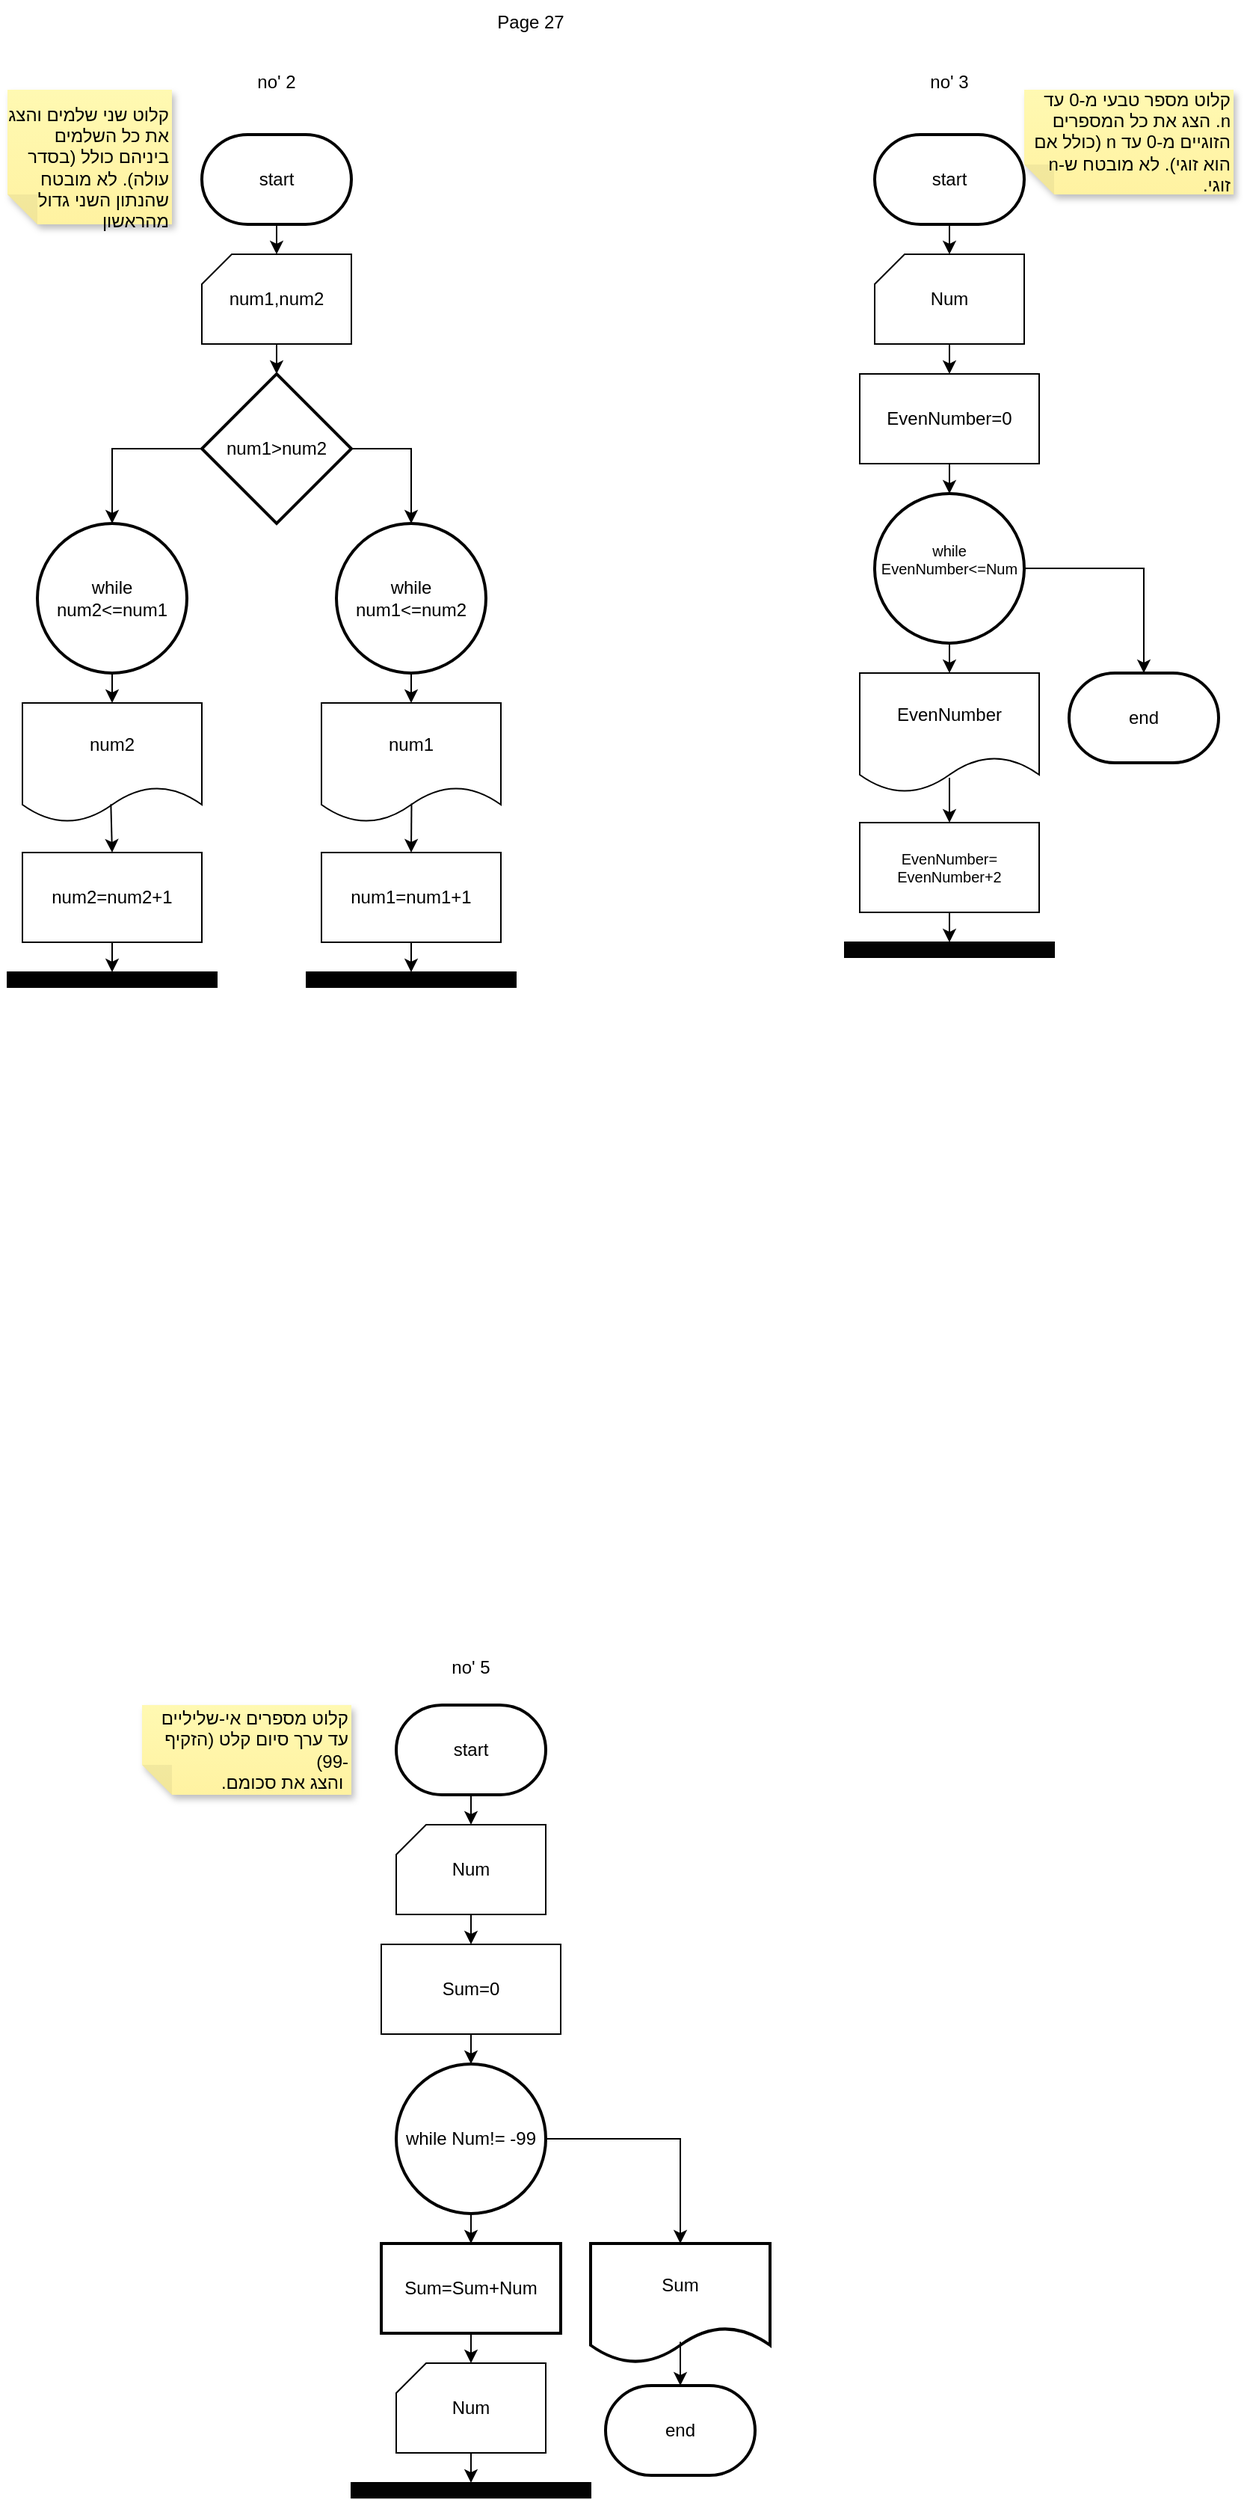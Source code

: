 <mxfile version="23.1.5" type="device">
  <diagram name="‫עמוד-1‬" id="5AKvG-G0FvDBmYu8xz_p">
    <mxGraphModel dx="631" dy="436" grid="1" gridSize="10" guides="1" tooltips="1" connect="1" arrows="1" fold="1" page="1" pageScale="1" pageWidth="850" pageHeight="1100" math="0" shadow="0">
      <root>
        <mxCell id="0" />
        <mxCell id="1" parent="0" />
        <mxCell id="Uhqnp6pyCTakScg4Vnwg-1" value="Page 27" style="text;html=1;align=center;verticalAlign=middle;whiteSpace=wrap;rounded=0;" parent="1" vertex="1">
          <mxGeometry x="330" y="20" width="60" height="30" as="geometry" />
        </mxCell>
        <mxCell id="Uhqnp6pyCTakScg4Vnwg-2" value="start" style="strokeWidth=2;html=1;shape=mxgraph.flowchart.terminator;whiteSpace=wrap;" parent="1" vertex="1">
          <mxGeometry x="140" y="110" width="100" height="60" as="geometry" />
        </mxCell>
        <mxCell id="Uhqnp6pyCTakScg4Vnwg-3" value="no&#39; 2" style="text;html=1;align=center;verticalAlign=middle;whiteSpace=wrap;rounded=0;" parent="1" vertex="1">
          <mxGeometry x="160" y="60" width="60" height="30" as="geometry" />
        </mxCell>
        <mxCell id="Uhqnp6pyCTakScg4Vnwg-6" value="&lt;br&gt;קלוט שני שלמים והצג את כל השלמים ביניהם כולל (בסדר עולה). לא מובטח שהנתון השני גדול מהראשון" style="shape=note;whiteSpace=wrap;html=1;backgroundOutline=1;fontColor=#000000;darkOpacity=0.05;fillColor=#FFF9B2;strokeColor=none;fillStyle=solid;direction=west;gradientDirection=north;gradientColor=#FFF2A1;shadow=1;size=20;pointerEvents=1;align=right;" parent="1" vertex="1">
          <mxGeometry x="10" y="80" width="110" height="90" as="geometry" />
        </mxCell>
        <mxCell id="Uhqnp6pyCTakScg4Vnwg-20" value="" style="rounded=0;whiteSpace=wrap;html=1;fontColor=default;labelBackgroundColor=default;fillColor=#000000;" parent="1" vertex="1">
          <mxGeometry x="10" y="670" width="140" height="10" as="geometry" />
        </mxCell>
        <mxCell id="Uhqnp6pyCTakScg4Vnwg-28" value="" style="rounded=0;whiteSpace=wrap;html=1;fontColor=default;labelBackgroundColor=default;fillColor=#000000;" parent="1" vertex="1">
          <mxGeometry x="210" y="670" width="140" height="10" as="geometry" />
        </mxCell>
        <mxCell id="Uhqnp6pyCTakScg4Vnwg-59" value="" style="verticalLabelPosition=bottom;verticalAlign=top;html=1;shape=card;whiteSpace=wrap;size=20;arcSize=12;" parent="1" vertex="1">
          <mxGeometry x="590" y="190" width="100" height="60" as="geometry" />
        </mxCell>
        <mxCell id="Uhqnp6pyCTakScg4Vnwg-65" value="" style="edgeStyle=orthogonalEdgeStyle;rounded=0;orthogonalLoop=1;jettySize=auto;html=1;" parent="1" source="Uhqnp6pyCTakScg4Vnwg-61" target="Uhqnp6pyCTakScg4Vnwg-7" edge="1">
          <mxGeometry relative="1" as="geometry" />
        </mxCell>
        <mxCell id="Uhqnp6pyCTakScg4Vnwg-61" value="" style="verticalLabelPosition=bottom;verticalAlign=top;html=1;shape=card;whiteSpace=wrap;size=20;arcSize=12;" parent="1" vertex="1">
          <mxGeometry x="140" y="190" width="100" height="60" as="geometry" />
        </mxCell>
        <mxCell id="Uhqnp6pyCTakScg4Vnwg-62" value="num1,num2" style="text;html=1;align=center;verticalAlign=middle;whiteSpace=wrap;rounded=0;" parent="1" vertex="1">
          <mxGeometry x="160" y="205" width="60" height="30" as="geometry" />
        </mxCell>
        <mxCell id="Uhqnp6pyCTakScg4Vnwg-63" value="" style="endArrow=classic;html=1;rounded=0;exitX=0.5;exitY=1;exitDx=0;exitDy=0;exitPerimeter=0;entryX=0.5;entryY=0;entryDx=0;entryDy=0;entryPerimeter=0;" parent="1" source="Uhqnp6pyCTakScg4Vnwg-2" target="Uhqnp6pyCTakScg4Vnwg-61" edge="1">
          <mxGeometry width="50" height="50" relative="1" as="geometry">
            <mxPoint x="290" y="340" as="sourcePoint" />
            <mxPoint x="340" y="290" as="targetPoint" />
          </mxGeometry>
        </mxCell>
        <mxCell id="Uhqnp6pyCTakScg4Vnwg-7" value="num1&amp;gt;num2" style="strokeWidth=2;html=1;shape=mxgraph.flowchart.decision;whiteSpace=wrap;" parent="1" vertex="1">
          <mxGeometry x="140" y="270" width="100" height="100" as="geometry" />
        </mxCell>
        <mxCell id="Uhqnp6pyCTakScg4Vnwg-9" value="while num2&amp;lt;=num1" style="strokeWidth=2;html=1;shape=mxgraph.flowchart.start_2;whiteSpace=wrap;" parent="1" vertex="1">
          <mxGeometry x="30" y="370" width="100" height="100" as="geometry" />
        </mxCell>
        <mxCell id="Uhqnp6pyCTakScg4Vnwg-10" value="num2" style="shape=document;whiteSpace=wrap;html=1;boundedLbl=1;" parent="1" vertex="1">
          <mxGeometry x="20" y="490" width="120" height="80" as="geometry" />
        </mxCell>
        <mxCell id="Uhqnp6pyCTakScg4Vnwg-11" value="num2=num2+1" style="rounded=0;whiteSpace=wrap;html=1;" parent="1" vertex="1">
          <mxGeometry x="20" y="590" width="120" height="60" as="geometry" />
        </mxCell>
        <mxCell id="Uhqnp6pyCTakScg4Vnwg-14" value="while num1&amp;lt;=num2" style="strokeWidth=2;html=1;shape=mxgraph.flowchart.start_2;whiteSpace=wrap;" parent="1" vertex="1">
          <mxGeometry x="230" y="370" width="100" height="100" as="geometry" />
        </mxCell>
        <mxCell id="Uhqnp6pyCTakScg4Vnwg-15" value="num1" style="shape=document;whiteSpace=wrap;html=1;boundedLbl=1;" parent="1" vertex="1">
          <mxGeometry x="220" y="490" width="120" height="80" as="geometry" />
        </mxCell>
        <mxCell id="Uhqnp6pyCTakScg4Vnwg-16" value="num1=num1+1" style="rounded=0;whiteSpace=wrap;html=1;" parent="1" vertex="1">
          <mxGeometry x="220" y="590" width="120" height="60" as="geometry" />
        </mxCell>
        <mxCell id="Uhqnp6pyCTakScg4Vnwg-31" value="" style="endArrow=classic;html=1;rounded=0;exitX=1;exitY=0.5;exitDx=0;exitDy=0;exitPerimeter=0;entryX=0.5;entryY=0;entryDx=0;entryDy=0;entryPerimeter=0;" parent="1" source="Uhqnp6pyCTakScg4Vnwg-7" target="Uhqnp6pyCTakScg4Vnwg-14" edge="1">
          <mxGeometry width="50" height="50" relative="1" as="geometry">
            <mxPoint x="300" y="410" as="sourcePoint" />
            <mxPoint x="350" y="360" as="targetPoint" />
            <Array as="points">
              <mxPoint x="280" y="320" />
            </Array>
          </mxGeometry>
        </mxCell>
        <mxCell id="Uhqnp6pyCTakScg4Vnwg-32" value="" style="endArrow=classic;html=1;rounded=0;exitX=0;exitY=0.5;exitDx=0;exitDy=0;exitPerimeter=0;entryX=0.5;entryY=0;entryDx=0;entryDy=0;entryPerimeter=0;" parent="1" source="Uhqnp6pyCTakScg4Vnwg-7" target="Uhqnp6pyCTakScg4Vnwg-9" edge="1">
          <mxGeometry width="50" height="50" relative="1" as="geometry">
            <mxPoint x="300" y="410" as="sourcePoint" />
            <mxPoint x="350" y="360" as="targetPoint" />
            <Array as="points">
              <mxPoint x="80" y="320" />
            </Array>
          </mxGeometry>
        </mxCell>
        <mxCell id="Uhqnp6pyCTakScg4Vnwg-33" value="" style="endArrow=classic;html=1;rounded=0;exitX=0.5;exitY=1;exitDx=0;exitDy=0;exitPerimeter=0;entryX=0.5;entryY=0;entryDx=0;entryDy=0;" parent="1" source="Uhqnp6pyCTakScg4Vnwg-14" target="Uhqnp6pyCTakScg4Vnwg-15" edge="1">
          <mxGeometry width="50" height="50" relative="1" as="geometry">
            <mxPoint x="300" y="540" as="sourcePoint" />
            <mxPoint x="350" y="490" as="targetPoint" />
          </mxGeometry>
        </mxCell>
        <mxCell id="Uhqnp6pyCTakScg4Vnwg-34" value="" style="endArrow=classic;html=1;rounded=0;exitX=0.5;exitY=1;exitDx=0;exitDy=0;exitPerimeter=0;entryX=0.5;entryY=0;entryDx=0;entryDy=0;" parent="1" source="Uhqnp6pyCTakScg4Vnwg-9" target="Uhqnp6pyCTakScg4Vnwg-10" edge="1">
          <mxGeometry width="50" height="50" relative="1" as="geometry">
            <mxPoint x="300" y="540" as="sourcePoint" />
            <mxPoint x="350" y="490" as="targetPoint" />
          </mxGeometry>
        </mxCell>
        <mxCell id="Uhqnp6pyCTakScg4Vnwg-37" value="" style="endArrow=classic;html=1;rounded=0;entryX=0.5;entryY=0;entryDx=0;entryDy=0;exitX=0.502;exitY=0.841;exitDx=0;exitDy=0;exitPerimeter=0;" parent="1" source="Uhqnp6pyCTakScg4Vnwg-15" target="Uhqnp6pyCTakScg4Vnwg-16" edge="1">
          <mxGeometry width="50" height="50" relative="1" as="geometry">
            <mxPoint x="300" y="540" as="sourcePoint" />
            <mxPoint x="350" y="490" as="targetPoint" />
          </mxGeometry>
        </mxCell>
        <mxCell id="Uhqnp6pyCTakScg4Vnwg-39" value="" style="endArrow=classic;html=1;rounded=0;exitX=0.493;exitY=0.846;exitDx=0;exitDy=0;exitPerimeter=0;entryX=0.5;entryY=0;entryDx=0;entryDy=0;" parent="1" source="Uhqnp6pyCTakScg4Vnwg-10" target="Uhqnp6pyCTakScg4Vnwg-11" edge="1">
          <mxGeometry width="50" height="50" relative="1" as="geometry">
            <mxPoint x="300" y="540" as="sourcePoint" />
            <mxPoint x="350" y="490" as="targetPoint" />
          </mxGeometry>
        </mxCell>
        <mxCell id="Uhqnp6pyCTakScg4Vnwg-40" value="" style="endArrow=classic;html=1;rounded=0;exitX=0.5;exitY=1;exitDx=0;exitDy=0;entryX=0.5;entryY=0;entryDx=0;entryDy=0;" parent="1" source="Uhqnp6pyCTakScg4Vnwg-16" target="Uhqnp6pyCTakScg4Vnwg-28" edge="1">
          <mxGeometry width="50" height="50" relative="1" as="geometry">
            <mxPoint x="300" y="540" as="sourcePoint" />
            <mxPoint x="350" y="490" as="targetPoint" />
          </mxGeometry>
        </mxCell>
        <mxCell id="Uhqnp6pyCTakScg4Vnwg-41" value="" style="endArrow=classic;html=1;rounded=0;exitX=0.5;exitY=1;exitDx=0;exitDy=0;entryX=0.5;entryY=0;entryDx=0;entryDy=0;" parent="1" source="Uhqnp6pyCTakScg4Vnwg-11" target="Uhqnp6pyCTakScg4Vnwg-20" edge="1">
          <mxGeometry width="50" height="50" relative="1" as="geometry">
            <mxPoint x="300" y="540" as="sourcePoint" />
            <mxPoint x="350" y="490" as="targetPoint" />
          </mxGeometry>
        </mxCell>
        <mxCell id="Uhqnp6pyCTakScg4Vnwg-43" value="קלוט מספר טבעי מ-0 עד n. הצג את כל המספרים הזוגיים מ-0 עד n (כולל אם הוא זוגי). לא מובטח ש-n זוגי." style="shape=note;whiteSpace=wrap;html=1;backgroundOutline=1;fontColor=#000000;darkOpacity=0.05;fillColor=#FFF9B2;strokeColor=none;fillStyle=solid;direction=west;gradientDirection=north;gradientColor=#FFF2A1;shadow=1;size=20;pointerEvents=1;align=right;textDirection=rtl;" parent="1" vertex="1">
          <mxGeometry x="690" y="80" width="140" height="70" as="geometry" />
        </mxCell>
        <mxCell id="Uhqnp6pyCTakScg4Vnwg-42" value="no&#39; 3" style="text;html=1;align=center;verticalAlign=middle;whiteSpace=wrap;rounded=0;" parent="1" vertex="1">
          <mxGeometry x="610" y="60" width="60" height="30" as="geometry" />
        </mxCell>
        <mxCell id="Uhqnp6pyCTakScg4Vnwg-45" value="start" style="strokeWidth=2;html=1;shape=mxgraph.flowchart.terminator;whiteSpace=wrap;" parent="1" vertex="1">
          <mxGeometry x="590" y="110" width="100" height="60" as="geometry" />
        </mxCell>
        <mxCell id="Uhqnp6pyCTakScg4Vnwg-48" value="EvenNumber=0" style="rounded=0;whiteSpace=wrap;html=1;" parent="1" vertex="1">
          <mxGeometry x="580" y="270" width="120" height="60" as="geometry" />
        </mxCell>
        <mxCell id="Uhqnp6pyCTakScg4Vnwg-60" value="Num" style="text;html=1;align=center;verticalAlign=middle;whiteSpace=wrap;rounded=0;" parent="1" vertex="1">
          <mxGeometry x="610" y="205" width="60" height="30" as="geometry" />
        </mxCell>
        <mxCell id="Uhqnp6pyCTakScg4Vnwg-87" value="" style="endArrow=classic;html=1;rounded=0;exitX=0.5;exitY=1;exitDx=0;exitDy=0;exitPerimeter=0;entryX=0.5;entryY=0;entryDx=0;entryDy=0;entryPerimeter=0;" parent="1" source="Uhqnp6pyCTakScg4Vnwg-45" target="Uhqnp6pyCTakScg4Vnwg-59" edge="1">
          <mxGeometry width="50" height="50" relative="1" as="geometry">
            <mxPoint x="510" y="260" as="sourcePoint" />
            <mxPoint x="560" y="210" as="targetPoint" />
          </mxGeometry>
        </mxCell>
        <mxCell id="Uhqnp6pyCTakScg4Vnwg-89" value="" style="endArrow=classic;html=1;rounded=0;exitX=0.5;exitY=1;exitDx=0;exitDy=0;exitPerimeter=0;entryX=0.5;entryY=0;entryDx=0;entryDy=0;" parent="1" source="Uhqnp6pyCTakScg4Vnwg-59" target="Uhqnp6pyCTakScg4Vnwg-48" edge="1">
          <mxGeometry width="50" height="50" relative="1" as="geometry">
            <mxPoint x="510" y="260" as="sourcePoint" />
            <mxPoint x="560" y="210" as="targetPoint" />
          </mxGeometry>
        </mxCell>
        <mxCell id="Uhqnp6pyCTakScg4Vnwg-90" value="" style="endArrow=classic;html=1;rounded=0;exitX=0.5;exitY=1;exitDx=0;exitDy=0;" parent="1" source="Uhqnp6pyCTakScg4Vnwg-48" edge="1">
          <mxGeometry width="50" height="50" relative="1" as="geometry">
            <mxPoint x="510" y="400" as="sourcePoint" />
            <mxPoint x="640" y="350" as="targetPoint" />
          </mxGeometry>
        </mxCell>
        <mxCell id="Uhqnp6pyCTakScg4Vnwg-99" value="end" style="strokeWidth=2;html=1;shape=mxgraph.flowchart.terminator;whiteSpace=wrap;" parent="1" vertex="1">
          <mxGeometry x="720" y="470" width="100" height="60" as="geometry" />
        </mxCell>
        <mxCell id="Uhqnp6pyCTakScg4Vnwg-103" value="" style="endArrow=classic;html=1;rounded=0;entryX=0.5;entryY=0;entryDx=0;entryDy=0;exitX=1;exitY=0.5;exitDx=0;exitDy=0;exitPerimeter=0;" parent="1" edge="1">
          <mxGeometry width="50" height="50" relative="1" as="geometry">
            <mxPoint x="690" y="400" as="sourcePoint" />
            <mxPoint x="770" y="470" as="targetPoint" />
            <Array as="points">
              <mxPoint x="770" y="400" />
            </Array>
          </mxGeometry>
        </mxCell>
        <mxCell id="Uhqnp6pyCTakScg4Vnwg-105" value="no&#39; 5" style="text;html=1;align=center;verticalAlign=middle;whiteSpace=wrap;rounded=0;" parent="1" vertex="1">
          <mxGeometry x="290" y="1120" width="60" height="30" as="geometry" />
        </mxCell>
        <mxCell id="Uhqnp6pyCTakScg4Vnwg-106" value="start" style="strokeWidth=2;html=1;shape=mxgraph.flowchart.terminator;whiteSpace=wrap;" parent="1" vertex="1">
          <mxGeometry x="270" y="1160" width="100" height="60" as="geometry" />
        </mxCell>
        <mxCell id="Uhqnp6pyCTakScg4Vnwg-107" value="&lt;br&gt;קלוט מספרים אי-שליליים עד ערך סיום קלט (הזקיף -99)&amp;nbsp;&lt;br&gt;&amp;nbsp;והצג את סכומם.&lt;div&gt;&lt;br/&gt;&lt;/div&gt;" style="shape=note;whiteSpace=wrap;html=1;backgroundOutline=1;fontColor=#000000;darkOpacity=0.05;fillColor=#FFF9B2;strokeColor=none;fillStyle=solid;direction=west;gradientDirection=north;gradientColor=#FFF2A1;shadow=1;size=20;pointerEvents=1;textDirection=rtl;align=right;" parent="1" vertex="1">
          <mxGeometry x="100" y="1160" width="140" height="60" as="geometry" />
        </mxCell>
        <mxCell id="Uhqnp6pyCTakScg4Vnwg-108" value="" style="verticalLabelPosition=bottom;verticalAlign=top;html=1;shape=card;whiteSpace=wrap;size=20;arcSize=12;" parent="1" vertex="1">
          <mxGeometry x="270" y="1240" width="100" height="60" as="geometry" />
        </mxCell>
        <mxCell id="Uhqnp6pyCTakScg4Vnwg-114" value="" style="edgeStyle=orthogonalEdgeStyle;rounded=0;orthogonalLoop=1;jettySize=auto;html=1;" parent="1" source="Uhqnp6pyCTakScg4Vnwg-110" target="Uhqnp6pyCTakScg4Vnwg-113" edge="1">
          <mxGeometry relative="1" as="geometry" />
        </mxCell>
        <mxCell id="Uhqnp6pyCTakScg4Vnwg-110" value="while Num!= -99" style="strokeWidth=2;html=1;shape=mxgraph.flowchart.start_2;whiteSpace=wrap;" parent="1" vertex="1">
          <mxGeometry x="270" y="1400" width="100" height="100" as="geometry" />
        </mxCell>
        <mxCell id="Uhqnp6pyCTakScg4Vnwg-111" value="Num" style="text;html=1;align=center;verticalAlign=middle;whiteSpace=wrap;rounded=0;" parent="1" vertex="1">
          <mxGeometry x="290" y="1255" width="60" height="30" as="geometry" />
        </mxCell>
        <mxCell id="Uhqnp6pyCTakScg4Vnwg-112" value="Sum=0" style="rounded=0;whiteSpace=wrap;html=1;" parent="1" vertex="1">
          <mxGeometry x="260" y="1320" width="120" height="60" as="geometry" />
        </mxCell>
        <mxCell id="Uhqnp6pyCTakScg4Vnwg-113" value="Sum=Sum+Num" style="whiteSpace=wrap;html=1;strokeWidth=2;" parent="1" vertex="1">
          <mxGeometry x="260" y="1520" width="120" height="60" as="geometry" />
        </mxCell>
        <mxCell id="Uhqnp6pyCTakScg4Vnwg-115" value="Sum" style="shape=document;whiteSpace=wrap;html=1;boundedLbl=1;strokeWidth=2;" parent="1" vertex="1">
          <mxGeometry x="400" y="1520" width="120" height="80" as="geometry" />
        </mxCell>
        <mxCell id="Uhqnp6pyCTakScg4Vnwg-117" value="" style="rounded=0;whiteSpace=wrap;html=1;fillColor=#030303;" parent="1" vertex="1">
          <mxGeometry x="240" y="1680" width="160" height="10" as="geometry" />
        </mxCell>
        <mxCell id="Uhqnp6pyCTakScg4Vnwg-118" value="" style="verticalLabelPosition=bottom;verticalAlign=top;html=1;shape=card;whiteSpace=wrap;size=20;arcSize=12;" parent="1" vertex="1">
          <mxGeometry x="270" y="1600" width="100" height="60" as="geometry" />
        </mxCell>
        <mxCell id="Uhqnp6pyCTakScg4Vnwg-119" value="Num" style="text;html=1;align=center;verticalAlign=middle;whiteSpace=wrap;rounded=0;" parent="1" vertex="1">
          <mxGeometry x="290" y="1615" width="60" height="30" as="geometry" />
        </mxCell>
        <mxCell id="Uhqnp6pyCTakScg4Vnwg-121" value="" style="endArrow=classic;html=1;rounded=0;exitX=0.5;exitY=1;exitDx=0;exitDy=0;exitPerimeter=0;" parent="1" source="Uhqnp6pyCTakScg4Vnwg-106" target="Uhqnp6pyCTakScg4Vnwg-108" edge="1">
          <mxGeometry width="50" height="50" relative="1" as="geometry">
            <mxPoint x="410" y="1400" as="sourcePoint" />
            <mxPoint x="460" y="1350" as="targetPoint" />
          </mxGeometry>
        </mxCell>
        <mxCell id="Uhqnp6pyCTakScg4Vnwg-124" value="" style="endArrow=classic;html=1;rounded=0;" parent="1" source="Uhqnp6pyCTakScg4Vnwg-108" target="Uhqnp6pyCTakScg4Vnwg-112" edge="1">
          <mxGeometry width="50" height="50" relative="1" as="geometry">
            <mxPoint x="410" y="1400" as="sourcePoint" />
            <mxPoint x="460" y="1350" as="targetPoint" />
          </mxGeometry>
        </mxCell>
        <mxCell id="Uhqnp6pyCTakScg4Vnwg-125" value="" style="endArrow=classic;html=1;rounded=0;" parent="1" source="Uhqnp6pyCTakScg4Vnwg-112" target="Uhqnp6pyCTakScg4Vnwg-110" edge="1">
          <mxGeometry width="50" height="50" relative="1" as="geometry">
            <mxPoint x="410" y="1400" as="sourcePoint" />
            <mxPoint x="460" y="1350" as="targetPoint" />
          </mxGeometry>
        </mxCell>
        <mxCell id="Uhqnp6pyCTakScg4Vnwg-126" value="" style="endArrow=classic;html=1;rounded=0;" parent="1" source="Uhqnp6pyCTakScg4Vnwg-113" target="Uhqnp6pyCTakScg4Vnwg-118" edge="1">
          <mxGeometry width="50" height="50" relative="1" as="geometry">
            <mxPoint x="410" y="1570" as="sourcePoint" />
            <mxPoint x="460" y="1520" as="targetPoint" />
          </mxGeometry>
        </mxCell>
        <mxCell id="Uhqnp6pyCTakScg4Vnwg-127" value="" style="endArrow=classic;html=1;rounded=0;entryX=0.5;entryY=0;entryDx=0;entryDy=0;" parent="1" source="Uhqnp6pyCTakScg4Vnwg-118" target="Uhqnp6pyCTakScg4Vnwg-117" edge="1">
          <mxGeometry width="50" height="50" relative="1" as="geometry">
            <mxPoint x="410" y="1570" as="sourcePoint" />
            <mxPoint x="460" y="1520" as="targetPoint" />
          </mxGeometry>
        </mxCell>
        <mxCell id="Uhqnp6pyCTakScg4Vnwg-128" value="" style="endArrow=classic;html=1;rounded=0;" parent="1" source="Uhqnp6pyCTakScg4Vnwg-110" target="Uhqnp6pyCTakScg4Vnwg-115" edge="1">
          <mxGeometry width="50" height="50" relative="1" as="geometry">
            <mxPoint x="410" y="1470" as="sourcePoint" />
            <mxPoint x="460" y="1420" as="targetPoint" />
            <Array as="points">
              <mxPoint x="460" y="1450" />
            </Array>
          </mxGeometry>
        </mxCell>
        <mxCell id="Uhqnp6pyCTakScg4Vnwg-129" value="end" style="strokeWidth=2;html=1;shape=mxgraph.flowchart.terminator;whiteSpace=wrap;" parent="1" vertex="1">
          <mxGeometry x="410" y="1615" width="100" height="60" as="geometry" />
        </mxCell>
        <mxCell id="Uhqnp6pyCTakScg4Vnwg-49" value="while EvenNumber&amp;lt;=Num&lt;br style=&quot;font-size: 10px;&quot;&gt;&amp;nbsp;" style="strokeWidth=2;html=1;shape=mxgraph.flowchart.start_2;whiteSpace=wrap;fontSize=10;" parent="1" vertex="1">
          <mxGeometry x="590" y="350" width="100" height="100" as="geometry" />
        </mxCell>
        <mxCell id="Uhqnp6pyCTakScg4Vnwg-56" value="EvenNumber" style="shape=document;whiteSpace=wrap;html=1;boundedLbl=1;" parent="1" vertex="1">
          <mxGeometry x="580" y="470" width="120" height="80" as="geometry" />
        </mxCell>
        <mxCell id="Uhqnp6pyCTakScg4Vnwg-74" value="EvenNumber=&lt;br&gt;EvenNumber+2" style="rounded=0;whiteSpace=wrap;html=1;fontSize=10;" parent="1" vertex="1">
          <mxGeometry x="580" y="570" width="120" height="60" as="geometry" />
        </mxCell>
        <mxCell id="Uhqnp6pyCTakScg4Vnwg-75" value="" style="rounded=0;whiteSpace=wrap;html=1;fillColor=#030303;" parent="1" vertex="1">
          <mxGeometry x="570" y="650" width="140" height="10" as="geometry" />
        </mxCell>
        <mxCell id="Uhqnp6pyCTakScg4Vnwg-95" value="" style="endArrow=classic;html=1;rounded=0;exitX=0.5;exitY=1;exitDx=0;exitDy=0;exitPerimeter=0;entryX=0.5;entryY=0;entryDx=0;entryDy=0;" parent="1" source="Uhqnp6pyCTakScg4Vnwg-49" target="Uhqnp6pyCTakScg4Vnwg-56" edge="1">
          <mxGeometry width="50" height="50" relative="1" as="geometry">
            <mxPoint x="640" y="330" as="sourcePoint" />
            <mxPoint x="690" y="280" as="targetPoint" />
          </mxGeometry>
        </mxCell>
        <mxCell id="Uhqnp6pyCTakScg4Vnwg-96" value="" style="endArrow=classic;html=1;rounded=0;entryX=0.5;entryY=0;entryDx=0;entryDy=0;" parent="1" target="Uhqnp6pyCTakScg4Vnwg-74" edge="1">
          <mxGeometry width="50" height="50" relative="1" as="geometry">
            <mxPoint x="640" y="540" as="sourcePoint" />
            <mxPoint x="690" y="490" as="targetPoint" />
          </mxGeometry>
        </mxCell>
        <mxCell id="Uhqnp6pyCTakScg4Vnwg-97" value="" style="endArrow=classic;html=1;rounded=0;exitX=0.5;exitY=1;exitDx=0;exitDy=0;entryX=0.5;entryY=0;entryDx=0;entryDy=0;" parent="1" source="Uhqnp6pyCTakScg4Vnwg-74" target="Uhqnp6pyCTakScg4Vnwg-75" edge="1">
          <mxGeometry width="50" height="50" relative="1" as="geometry">
            <mxPoint x="640" y="540" as="sourcePoint" />
            <mxPoint x="690" y="490" as="targetPoint" />
          </mxGeometry>
        </mxCell>
        <mxCell id="cZFtyzRYEW9zh19J3MNc-4" value="" style="endArrow=classic;html=1;rounded=0;exitX=0.5;exitY=0.822;exitDx=0;exitDy=0;exitPerimeter=0;" edge="1" parent="1" source="Uhqnp6pyCTakScg4Vnwg-115" target="Uhqnp6pyCTakScg4Vnwg-129">
          <mxGeometry width="50" height="50" relative="1" as="geometry">
            <mxPoint x="330" y="1590" as="sourcePoint" />
            <mxPoint x="380" y="1540" as="targetPoint" />
          </mxGeometry>
        </mxCell>
      </root>
    </mxGraphModel>
  </diagram>
</mxfile>

